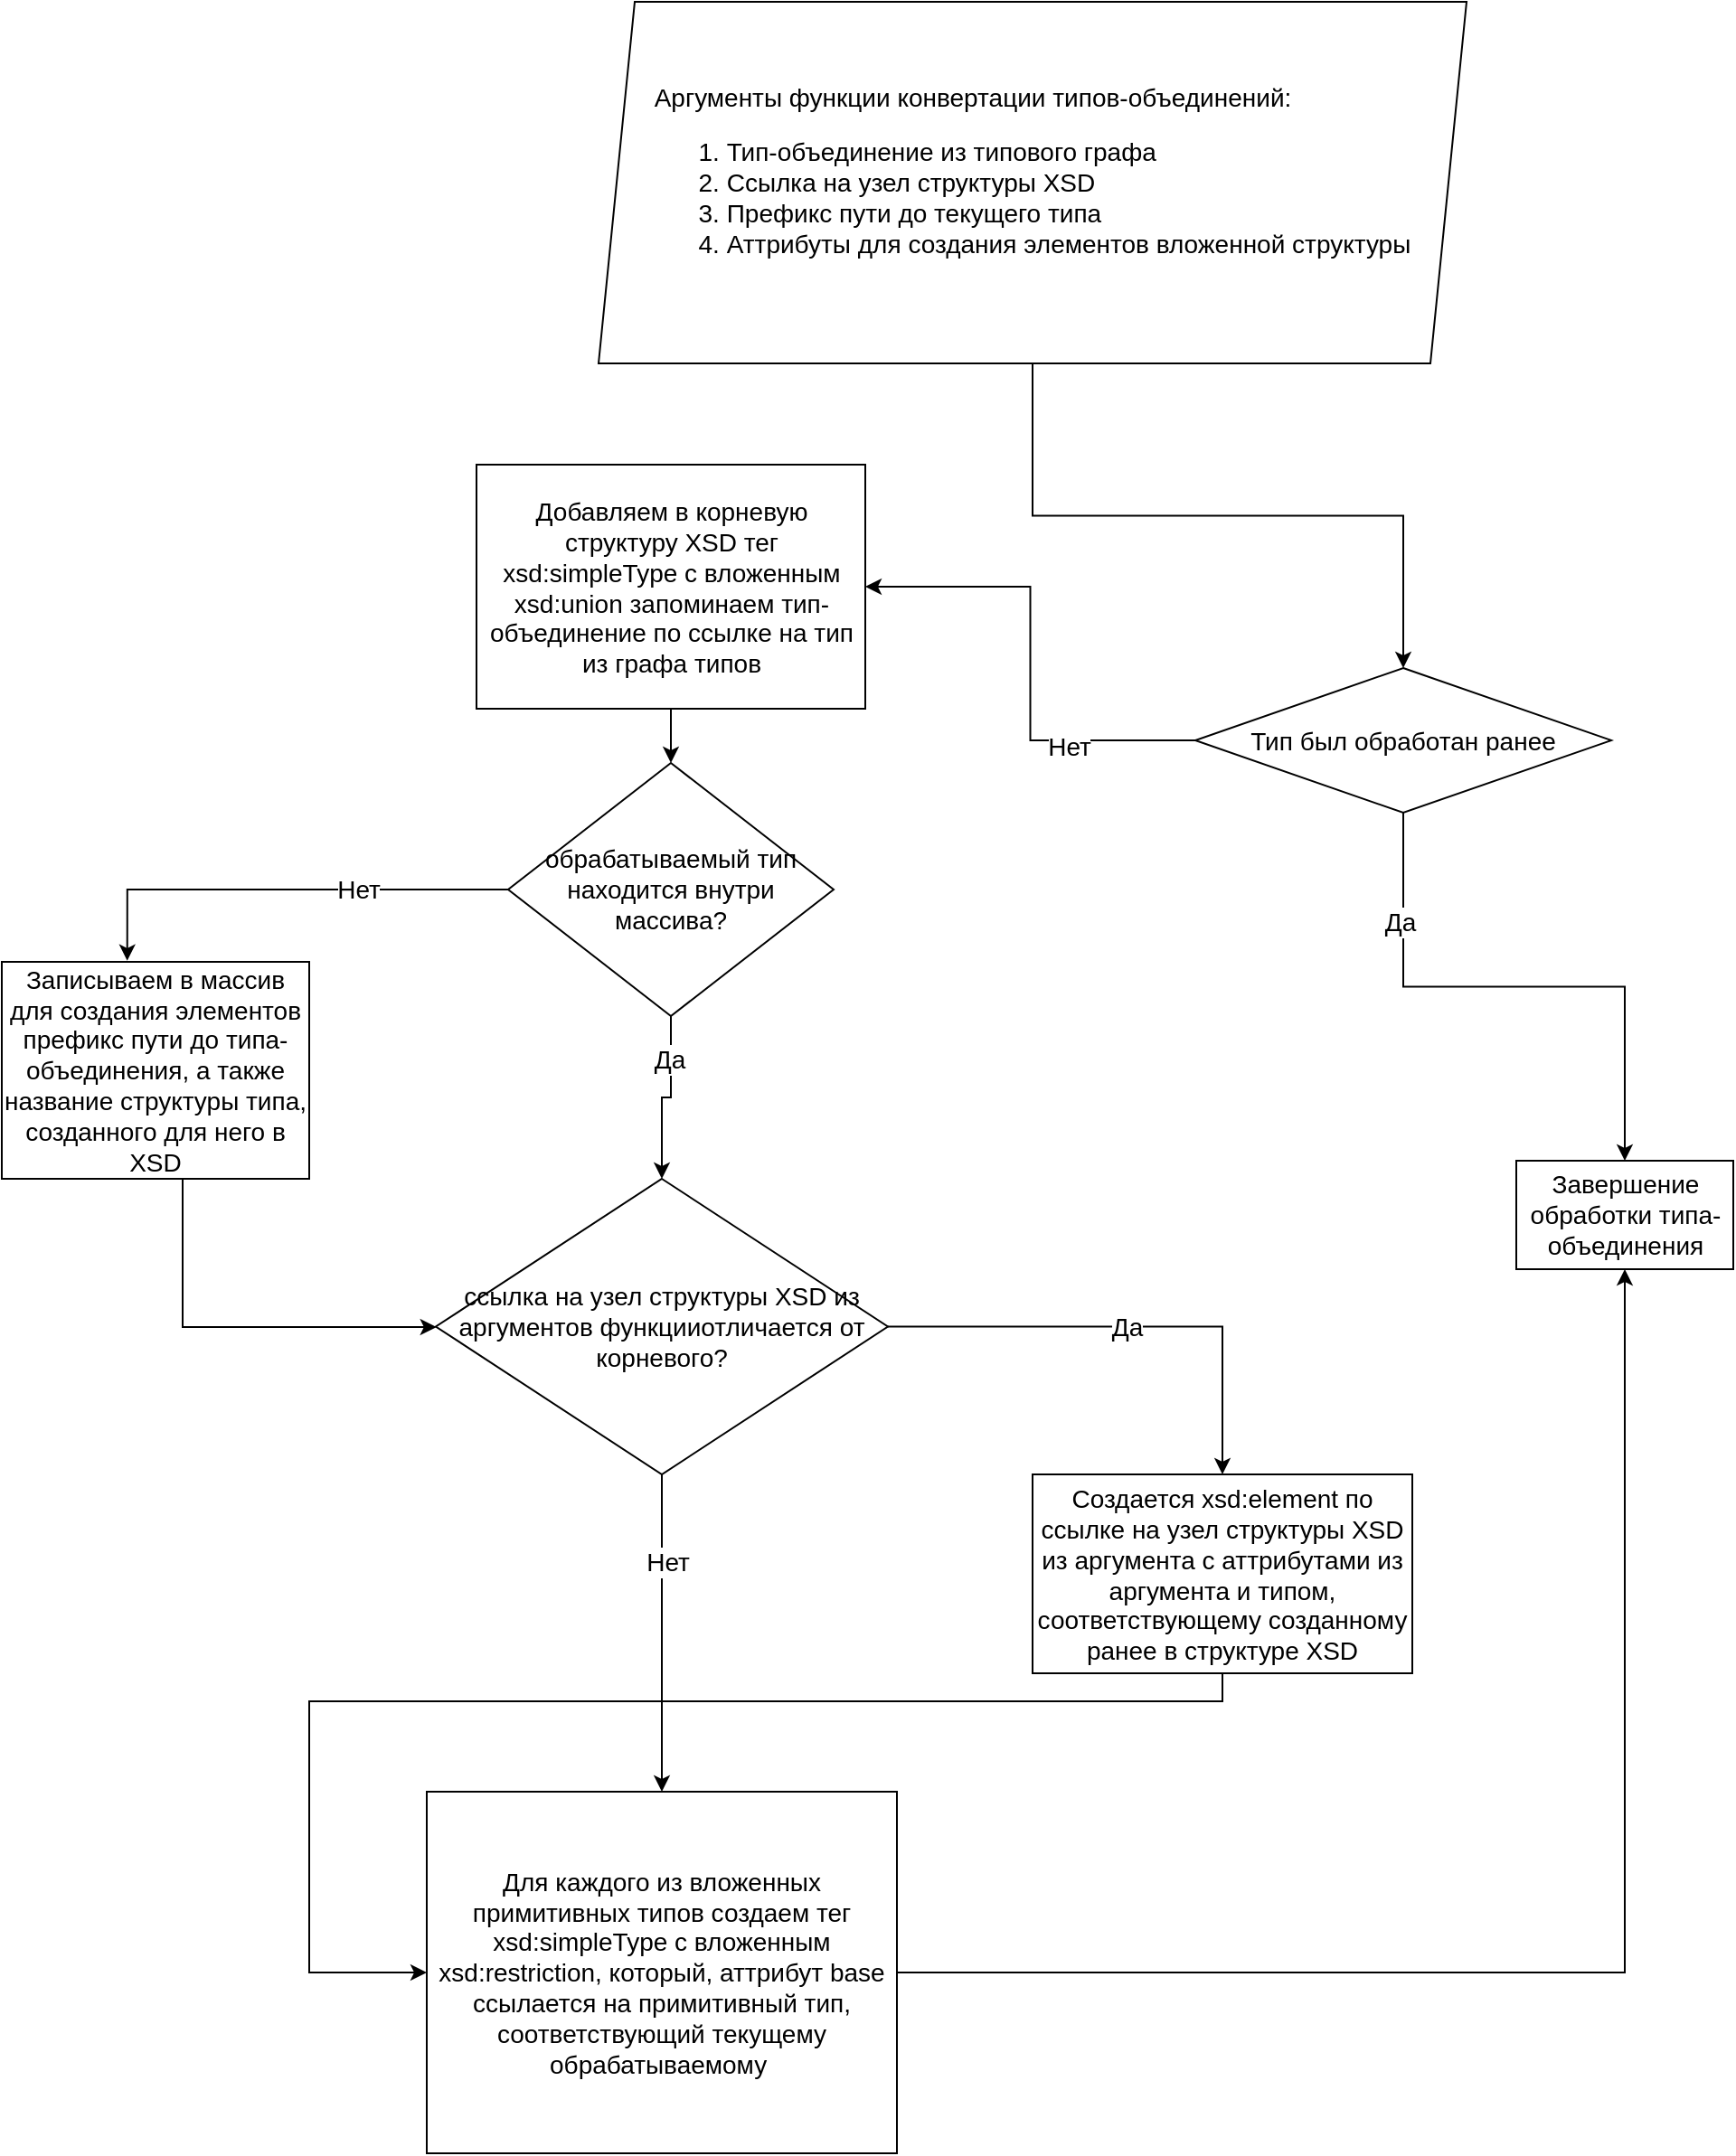 <mxfile version="24.4.3" type="github">
  <diagram name="Page-1" id="1ZYs2tdE7VTASou5oJv-">
    <mxGraphModel dx="5534" dy="396" grid="1" gridSize="10" guides="1" tooltips="1" connect="1" arrows="1" fold="1" page="1" pageScale="1" pageWidth="827" pageHeight="1169" math="0" shadow="0">
      <root>
        <mxCell id="0" />
        <mxCell id="1" parent="0" />
        <mxCell id="fsPnInhIbxaVqLAc1cNe-1" style="edgeStyle=orthogonalEdgeStyle;rounded=0;orthogonalLoop=1;jettySize=auto;html=1;entryX=0.5;entryY=0;entryDx=0;entryDy=0;fontSize=14;" edge="1" parent="1" source="fsPnInhIbxaVqLAc1cNe-2" target="fsPnInhIbxaVqLAc1cNe-7">
          <mxGeometry relative="1" as="geometry" />
        </mxCell>
        <mxCell id="fsPnInhIbxaVqLAc1cNe-2" value="&lt;div style=&quot;text-align: justify; font-size: 14px;&quot;&gt;Аргументы функции конвертации типов-объединений:&lt;/div&gt;&lt;ol style=&quot;font-size: 14px;&quot;&gt;&lt;li style=&quot;text-align: justify; font-size: 14px;&quot;&gt;Тип-объединение из типового графа&lt;/li&gt;&lt;li style=&quot;text-align: justify; font-size: 14px;&quot;&gt;Ссылка на узел структуры XSD&lt;/li&gt;&lt;li style=&quot;text-align: justify; font-size: 14px;&quot;&gt;Префикс пути до текущего типа&lt;/li&gt;&lt;li style=&quot;text-align: justify; font-size: 14px;&quot;&gt;Аттрибуты для создания элементов вложенной структуры&lt;/li&gt;&lt;/ol&gt;" style="shape=parallelogram;perimeter=parallelogramPerimeter;whiteSpace=wrap;html=1;fixedSize=1;fontSize=14;" vertex="1" parent="1">
          <mxGeometry x="-1570" y="1270" width="480" height="200" as="geometry" />
        </mxCell>
        <mxCell id="fsPnInhIbxaVqLAc1cNe-3" style="edgeStyle=orthogonalEdgeStyle;rounded=0;orthogonalLoop=1;jettySize=auto;html=1;fontSize=14;" edge="1" parent="1" source="fsPnInhIbxaVqLAc1cNe-7" target="fsPnInhIbxaVqLAc1cNe-9">
          <mxGeometry relative="1" as="geometry" />
        </mxCell>
        <mxCell id="fsPnInhIbxaVqLAc1cNe-4" value="Нет" style="edgeLabel;html=1;align=center;verticalAlign=middle;resizable=0;points=[];fontSize=14;" vertex="1" connectable="0" parent="fsPnInhIbxaVqLAc1cNe-3">
          <mxGeometry x="-0.469" y="3" relative="1" as="geometry">
            <mxPoint x="1" as="offset" />
          </mxGeometry>
        </mxCell>
        <mxCell id="fsPnInhIbxaVqLAc1cNe-5" style="edgeStyle=orthogonalEdgeStyle;rounded=0;orthogonalLoop=1;jettySize=auto;html=1;fontSize=14;" edge="1" parent="1" source="fsPnInhIbxaVqLAc1cNe-7" target="fsPnInhIbxaVqLAc1cNe-13">
          <mxGeometry relative="1" as="geometry" />
        </mxCell>
        <mxCell id="fsPnInhIbxaVqLAc1cNe-6" value="Да" style="edgeLabel;html=1;align=center;verticalAlign=middle;resizable=0;points=[];fontSize=14;" vertex="1" connectable="0" parent="fsPnInhIbxaVqLAc1cNe-5">
          <mxGeometry x="-0.608" y="-2" relative="1" as="geometry">
            <mxPoint y="-1" as="offset" />
          </mxGeometry>
        </mxCell>
        <mxCell id="fsPnInhIbxaVqLAc1cNe-7" value="&lt;span style=&quot;font-size: 14px;&quot;&gt;Тип был обработан ранее&lt;/span&gt;" style="rhombus;whiteSpace=wrap;html=1;fontSize=14;" vertex="1" parent="1">
          <mxGeometry x="-1240" y="1638.5" width="230" height="80" as="geometry" />
        </mxCell>
        <mxCell id="fsPnInhIbxaVqLAc1cNe-8" style="edgeStyle=orthogonalEdgeStyle;rounded=0;orthogonalLoop=1;jettySize=auto;html=1;entryX=0.5;entryY=0;entryDx=0;entryDy=0;fontSize=14;" edge="1" parent="1" source="fsPnInhIbxaVqLAc1cNe-9" target="fsPnInhIbxaVqLAc1cNe-16">
          <mxGeometry relative="1" as="geometry" />
        </mxCell>
        <mxCell id="fsPnInhIbxaVqLAc1cNe-9" value="&lt;span style=&quot;font-size: 14px;&quot;&gt;Добавляем в корневую структуру XSD&amp;nbsp;&lt;/span&gt;&lt;span style=&quot;font-size: 14px;&quot;&gt;тег xsd:simpleType с вложенным xsd:union запоминаем тип-объединение по ссылке на тип из графа типов&lt;/span&gt;" style="rounded=0;whiteSpace=wrap;html=1;fontSize=14;" vertex="1" parent="1">
          <mxGeometry x="-1637.5" y="1526" width="215" height="135" as="geometry" />
        </mxCell>
        <mxCell id="fsPnInhIbxaVqLAc1cNe-10" style="edgeStyle=orthogonalEdgeStyle;rounded=0;orthogonalLoop=1;jettySize=auto;html=1;entryX=0.5;entryY=1;entryDx=0;entryDy=0;exitX=1;exitY=0.5;exitDx=0;exitDy=0;fontSize=14;" edge="1" parent="1" source="fsPnInhIbxaVqLAc1cNe-19" target="fsPnInhIbxaVqLAc1cNe-13">
          <mxGeometry relative="1" as="geometry">
            <mxPoint x="-1357.5" y="2037.0" as="sourcePoint" />
          </mxGeometry>
        </mxCell>
        <mxCell id="fsPnInhIbxaVqLAc1cNe-11" style="edgeStyle=orthogonalEdgeStyle;rounded=0;orthogonalLoop=1;jettySize=auto;html=1;fontSize=14;" edge="1" parent="1" source="fsPnInhIbxaVqLAc1cNe-12" target="fsPnInhIbxaVqLAc1cNe-25">
          <mxGeometry relative="1" as="geometry">
            <Array as="points">
              <mxPoint x="-1800" y="2003" />
            </Array>
          </mxGeometry>
        </mxCell>
        <mxCell id="fsPnInhIbxaVqLAc1cNe-12" value="Записываем в массив для создания элементов префикс пути до типа-объединения, а также название структуры типа, созданного для него в XSD" style="rounded=0;whiteSpace=wrap;html=1;fontSize=14;" vertex="1" parent="1">
          <mxGeometry x="-1900" y="1801" width="170" height="120" as="geometry" />
        </mxCell>
        <mxCell id="fsPnInhIbxaVqLAc1cNe-13" value="Завершение обработки типа-объединения" style="rounded=0;whiteSpace=wrap;html=1;fontSize=14;" vertex="1" parent="1">
          <mxGeometry x="-1062.5" y="1911" width="120" height="60" as="geometry" />
        </mxCell>
        <mxCell id="fsPnInhIbxaVqLAc1cNe-14" style="edgeStyle=orthogonalEdgeStyle;rounded=0;orthogonalLoop=1;jettySize=auto;html=1;entryX=0.5;entryY=0;entryDx=0;entryDy=0;fontSize=14;" edge="1" parent="1" source="fsPnInhIbxaVqLAc1cNe-16" target="fsPnInhIbxaVqLAc1cNe-25">
          <mxGeometry relative="1" as="geometry">
            <mxPoint x="-1522.5" y="1942" as="targetPoint" />
          </mxGeometry>
        </mxCell>
        <mxCell id="fsPnInhIbxaVqLAc1cNe-15" value="Да" style="edgeLabel;html=1;align=center;verticalAlign=middle;resizable=0;points=[];fontSize=14;" vertex="1" connectable="0" parent="fsPnInhIbxaVqLAc1cNe-14">
          <mxGeometry x="-0.493" y="-1" relative="1" as="geometry">
            <mxPoint as="offset" />
          </mxGeometry>
        </mxCell>
        <mxCell id="fsPnInhIbxaVqLAc1cNe-16" value="обрабатываемый тип находится внутри массива?" style="rhombus;whiteSpace=wrap;html=1;fontSize=14;" vertex="1" parent="1">
          <mxGeometry x="-1620" y="1691" width="180" height="140" as="geometry" />
        </mxCell>
        <mxCell id="fsPnInhIbxaVqLAc1cNe-17" style="edgeStyle=orthogonalEdgeStyle;rounded=0;orthogonalLoop=1;jettySize=auto;html=1;entryX=0.408;entryY=-0.005;entryDx=0;entryDy=0;entryPerimeter=0;fontSize=14;" edge="1" parent="1" source="fsPnInhIbxaVqLAc1cNe-16" target="fsPnInhIbxaVqLAc1cNe-12">
          <mxGeometry relative="1" as="geometry" />
        </mxCell>
        <mxCell id="fsPnInhIbxaVqLAc1cNe-18" value="Нет" style="edgeLabel;html=1;align=center;verticalAlign=middle;resizable=0;points=[];fontSize=14;" vertex="1" connectable="0" parent="fsPnInhIbxaVqLAc1cNe-17">
          <mxGeometry x="-0.345" relative="1" as="geometry">
            <mxPoint x="-1" as="offset" />
          </mxGeometry>
        </mxCell>
        <mxCell id="fsPnInhIbxaVqLAc1cNe-19" value="&lt;span style=&quot;font-size: 14px;&quot;&gt;Для каждого из вложенных примитивных типов создаем тег xsd:simpleType с вложенным xsd:restriction, который, аттрибут base ссылается на примитивный тип, соответствующий текущему обрабатываемому&amp;nbsp;&lt;/span&gt;" style="rounded=0;whiteSpace=wrap;html=1;fontSize=14;" vertex="1" parent="1">
          <mxGeometry x="-1665" y="2260" width="260" height="200" as="geometry" />
        </mxCell>
        <mxCell id="fsPnInhIbxaVqLAc1cNe-20" style="edgeStyle=orthogonalEdgeStyle;rounded=0;orthogonalLoop=1;jettySize=auto;html=1;entryX=0.5;entryY=0;entryDx=0;entryDy=0;fontSize=14;" edge="1" parent="1" source="fsPnInhIbxaVqLAc1cNe-25" target="fsPnInhIbxaVqLAc1cNe-27">
          <mxGeometry relative="1" as="geometry" />
        </mxCell>
        <mxCell id="fsPnInhIbxaVqLAc1cNe-21" value="Да" style="edgeLabel;html=1;align=center;verticalAlign=middle;resizable=0;points=[];fontSize=14;" vertex="1" connectable="0" parent="fsPnInhIbxaVqLAc1cNe-20">
          <mxGeometry x="-0.004" relative="1" as="geometry">
            <mxPoint x="-1" as="offset" />
          </mxGeometry>
        </mxCell>
        <mxCell id="fsPnInhIbxaVqLAc1cNe-23" style="edgeStyle=orthogonalEdgeStyle;rounded=0;orthogonalLoop=1;jettySize=auto;html=1;entryX=0.5;entryY=0;entryDx=0;entryDy=0;fontSize=14;" edge="1" parent="1" source="fsPnInhIbxaVqLAc1cNe-25" target="fsPnInhIbxaVqLAc1cNe-19">
          <mxGeometry relative="1" as="geometry" />
        </mxCell>
        <mxCell id="fsPnInhIbxaVqLAc1cNe-24" value="Нет" style="edgeLabel;html=1;align=center;verticalAlign=middle;resizable=0;points=[];fontSize=14;" vertex="1" connectable="0" parent="fsPnInhIbxaVqLAc1cNe-23">
          <mxGeometry x="-0.44" y="3" relative="1" as="geometry">
            <mxPoint y="-1" as="offset" />
          </mxGeometry>
        </mxCell>
        <mxCell id="fsPnInhIbxaVqLAc1cNe-25" value="ссылка на узел структуры XSD из аргументов функцииотличается от корневого?" style="rhombus;whiteSpace=wrap;html=1;fontSize=14;" vertex="1" parent="1">
          <mxGeometry x="-1660" y="1921" width="250" height="163.5" as="geometry" />
        </mxCell>
        <mxCell id="fsPnInhIbxaVqLAc1cNe-26" style="edgeStyle=orthogonalEdgeStyle;rounded=0;orthogonalLoop=1;jettySize=auto;html=1;fontSize=14;" edge="1" parent="1" source="fsPnInhIbxaVqLAc1cNe-27" target="fsPnInhIbxaVqLAc1cNe-19">
          <mxGeometry relative="1" as="geometry">
            <Array as="points">
              <mxPoint x="-1225" y="2210" />
              <mxPoint x="-1730" y="2210" />
              <mxPoint x="-1730" y="2360" />
            </Array>
          </mxGeometry>
        </mxCell>
        <mxCell id="fsPnInhIbxaVqLAc1cNe-27" value="Создается xsd:element по ссылке на узел структуры XSD из аргумента с аттрибутами из аргумента и типом, соответствующему созданному ранее в структуре XSD" style="rounded=0;whiteSpace=wrap;html=1;fontSize=14;" vertex="1" parent="1">
          <mxGeometry x="-1330" y="2084.5" width="210" height="110" as="geometry" />
        </mxCell>
      </root>
    </mxGraphModel>
  </diagram>
</mxfile>
